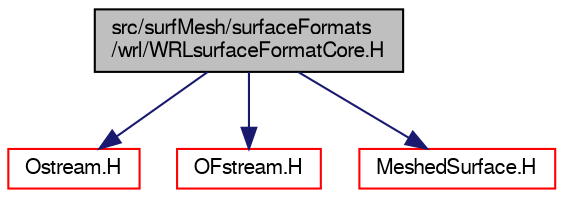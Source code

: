 digraph "src/surfMesh/surfaceFormats/wrl/WRLsurfaceFormatCore.H"
{
  bgcolor="transparent";
  edge [fontname="FreeSans",fontsize="10",labelfontname="FreeSans",labelfontsize="10"];
  node [fontname="FreeSans",fontsize="10",shape=record];
  Node0 [label="src/surfMesh/surfaceFormats\l/wrl/WRLsurfaceFormatCore.H",height=0.2,width=0.4,color="black", fillcolor="grey75", style="filled", fontcolor="black"];
  Node0 -> Node1 [color="midnightblue",fontsize="10",style="solid",fontname="FreeSans"];
  Node1 [label="Ostream.H",height=0.2,width=0.4,color="red",URL="$a09098.html"];
  Node0 -> Node33 [color="midnightblue",fontsize="10",style="solid",fontname="FreeSans"];
  Node33 [label="OFstream.H",height=0.2,width=0.4,color="red",URL="$a09065.html"];
  Node0 -> Node41 [color="midnightblue",fontsize="10",style="solid",fontname="FreeSans"];
  Node41 [label="MeshedSurface.H",height=0.2,width=0.4,color="red",URL="$a15041.html"];
}
